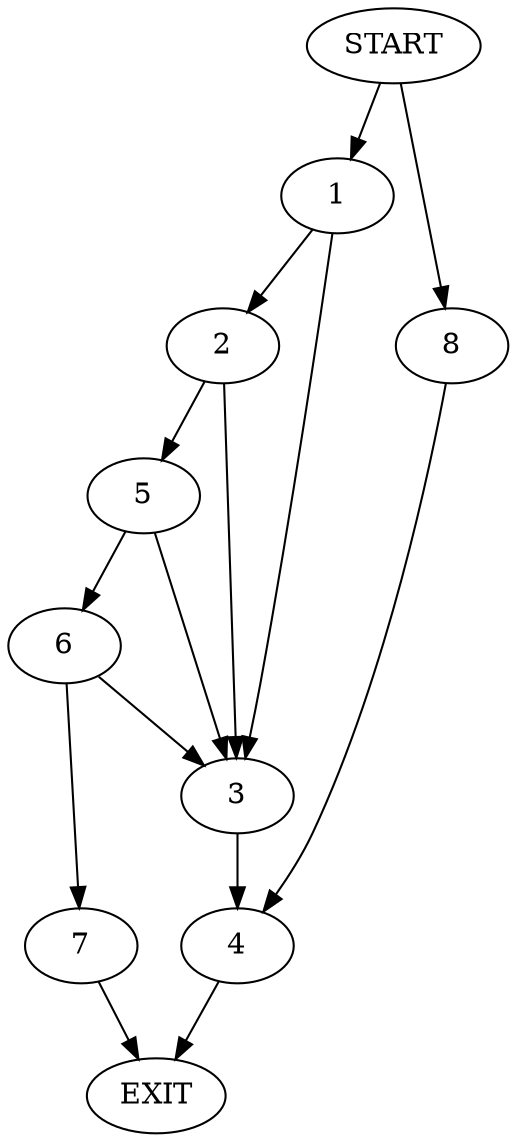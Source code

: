 digraph {
0 [label="START"]
9 [label="EXIT"]
0 -> 1
1 -> 2
1 -> 3
3 -> 4
2 -> 3
2 -> 5
5 -> 6
5 -> 3
6 -> 3
6 -> 7
7 -> 9
4 -> 9
0 -> 8
8 -> 4
}
